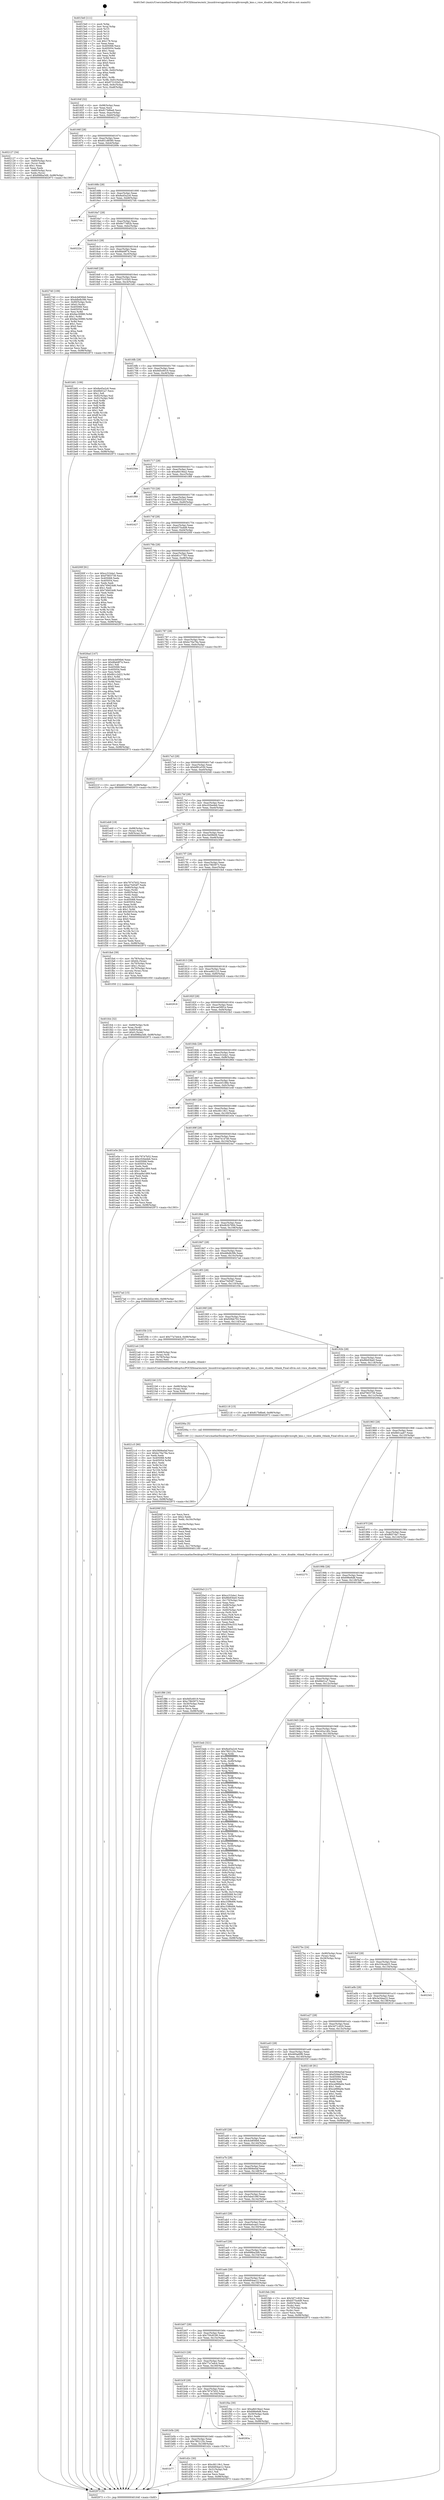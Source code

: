 digraph "0x4015e0" {
  label = "0x4015e0 (/mnt/c/Users/mathe/Desktop/tcc/POCII/binaries/extr_linuxdriversgpudrmvmwgfxvmwgfx_kms.c_vmw_disable_vblank_Final-ollvm.out::main(0))"
  labelloc = "t"
  node[shape=record]

  Entry [label="",width=0.3,height=0.3,shape=circle,fillcolor=black,style=filled]
  "0x40164f" [label="{
     0x40164f [32]\l
     | [instrs]\l
     &nbsp;&nbsp;0x40164f \<+6\>: mov -0x98(%rbp),%eax\l
     &nbsp;&nbsp;0x401655 \<+2\>: mov %eax,%ecx\l
     &nbsp;&nbsp;0x401657 \<+6\>: sub $0x817b8be6,%ecx\l
     &nbsp;&nbsp;0x40165d \<+6\>: mov %eax,-0xac(%rbp)\l
     &nbsp;&nbsp;0x401663 \<+6\>: mov %ecx,-0xb0(%rbp)\l
     &nbsp;&nbsp;0x401669 \<+6\>: je 0000000000402127 \<main+0xb47\>\l
  }"]
  "0x402127" [label="{
     0x402127 [34]\l
     | [instrs]\l
     &nbsp;&nbsp;0x402127 \<+2\>: xor %eax,%eax\l
     &nbsp;&nbsp;0x402129 \<+4\>: mov -0x60(%rbp),%rcx\l
     &nbsp;&nbsp;0x40212d \<+2\>: mov (%rcx),%edx\l
     &nbsp;&nbsp;0x40212f \<+3\>: sub $0x1,%eax\l
     &nbsp;&nbsp;0x402132 \<+2\>: sub %eax,%edx\l
     &nbsp;&nbsp;0x402134 \<+4\>: mov -0x60(%rbp),%rcx\l
     &nbsp;&nbsp;0x402138 \<+2\>: mov %edx,(%rcx)\l
     &nbsp;&nbsp;0x40213a \<+10\>: movl $0x698ba3d9,-0x98(%rbp)\l
     &nbsp;&nbsp;0x402144 \<+5\>: jmp 0000000000402973 \<main+0x1393\>\l
  }"]
  "0x40166f" [label="{
     0x40166f [28]\l
     | [instrs]\l
     &nbsp;&nbsp;0x40166f \<+5\>: jmp 0000000000401674 \<main+0x94\>\l
     &nbsp;&nbsp;0x401674 \<+6\>: mov -0xac(%rbp),%eax\l
     &nbsp;&nbsp;0x40167a \<+5\>: sub $0x851d8580,%eax\l
     &nbsp;&nbsp;0x40167f \<+6\>: mov %eax,-0xb4(%rbp)\l
     &nbsp;&nbsp;0x401685 \<+6\>: je 000000000040269e \<main+0x10be\>\l
  }"]
  Exit [label="",width=0.3,height=0.3,shape=circle,fillcolor=black,style=filled,peripheries=2]
  "0x40269e" [label="{
     0x40269e\l
  }", style=dashed]
  "0x40168b" [label="{
     0x40168b [28]\l
     | [instrs]\l
     &nbsp;&nbsp;0x40168b \<+5\>: jmp 0000000000401690 \<main+0xb0\>\l
     &nbsp;&nbsp;0x401690 \<+6\>: mov -0xac(%rbp),%eax\l
     &nbsp;&nbsp;0x401696 \<+5\>: sub $0x8a45a2c6,%eax\l
     &nbsp;&nbsp;0x40169b \<+6\>: mov %eax,-0xb8(%rbp)\l
     &nbsp;&nbsp;0x4016a1 \<+6\>: je 00000000004027d4 \<main+0x11f4\>\l
  }"]
  "0x4021c5" [label="{
     0x4021c5 [90]\l
     | [instrs]\l
     &nbsp;&nbsp;0x4021c5 \<+5\>: mov $0x5806e0af,%esi\l
     &nbsp;&nbsp;0x4021ca \<+5\>: mov $0xbc76a79a,%ecx\l
     &nbsp;&nbsp;0x4021cf \<+2\>: xor %edx,%edx\l
     &nbsp;&nbsp;0x4021d1 \<+8\>: mov 0x405068,%r8d\l
     &nbsp;&nbsp;0x4021d9 \<+8\>: mov 0x405054,%r9d\l
     &nbsp;&nbsp;0x4021e1 \<+3\>: sub $0x1,%edx\l
     &nbsp;&nbsp;0x4021e4 \<+3\>: mov %r8d,%r10d\l
     &nbsp;&nbsp;0x4021e7 \<+3\>: add %edx,%r10d\l
     &nbsp;&nbsp;0x4021ea \<+4\>: imul %r10d,%r8d\l
     &nbsp;&nbsp;0x4021ee \<+4\>: and $0x1,%r8d\l
     &nbsp;&nbsp;0x4021f2 \<+4\>: cmp $0x0,%r8d\l
     &nbsp;&nbsp;0x4021f6 \<+4\>: sete %r11b\l
     &nbsp;&nbsp;0x4021fa \<+4\>: cmp $0xa,%r9d\l
     &nbsp;&nbsp;0x4021fe \<+3\>: setl %bl\l
     &nbsp;&nbsp;0x402201 \<+3\>: mov %r11b,%r14b\l
     &nbsp;&nbsp;0x402204 \<+3\>: and %bl,%r14b\l
     &nbsp;&nbsp;0x402207 \<+3\>: xor %bl,%r11b\l
     &nbsp;&nbsp;0x40220a \<+3\>: or %r11b,%r14b\l
     &nbsp;&nbsp;0x40220d \<+4\>: test $0x1,%r14b\l
     &nbsp;&nbsp;0x402211 \<+3\>: cmovne %ecx,%esi\l
     &nbsp;&nbsp;0x402214 \<+6\>: mov %esi,-0x98(%rbp)\l
     &nbsp;&nbsp;0x40221a \<+5\>: jmp 0000000000402973 \<main+0x1393\>\l
  }"]
  "0x4027d4" [label="{
     0x4027d4\l
  }", style=dashed]
  "0x4016a7" [label="{
     0x4016a7 [28]\l
     | [instrs]\l
     &nbsp;&nbsp;0x4016a7 \<+5\>: jmp 00000000004016ac \<main+0xcc\>\l
     &nbsp;&nbsp;0x4016ac \<+6\>: mov -0xac(%rbp),%eax\l
     &nbsp;&nbsp;0x4016b2 \<+5\>: sub $0x8e77482b,%eax\l
     &nbsp;&nbsp;0x4016b7 \<+6\>: mov %eax,-0xbc(%rbp)\l
     &nbsp;&nbsp;0x4016bd \<+6\>: je 000000000040222e \<main+0xc4e\>\l
  }"]
  "0x4021b6" [label="{
     0x4021b6 [15]\l
     | [instrs]\l
     &nbsp;&nbsp;0x4021b6 \<+4\>: mov -0x68(%rbp),%rax\l
     &nbsp;&nbsp;0x4021ba \<+3\>: mov (%rax),%rax\l
     &nbsp;&nbsp;0x4021bd \<+3\>: mov %rax,%rdi\l
     &nbsp;&nbsp;0x4021c0 \<+5\>: call 0000000000401030 \<free@plt\>\l
     | [calls]\l
     &nbsp;&nbsp;0x401030 \{1\} (unknown)\l
  }"]
  "0x40222e" [label="{
     0x40222e\l
  }", style=dashed]
  "0x4016c3" [label="{
     0x4016c3 [28]\l
     | [instrs]\l
     &nbsp;&nbsp;0x4016c3 \<+5\>: jmp 00000000004016c8 \<main+0xe8\>\l
     &nbsp;&nbsp;0x4016c8 \<+6\>: mov -0xac(%rbp),%eax\l
     &nbsp;&nbsp;0x4016ce \<+5\>: sub $0x8fab9f74,%eax\l
     &nbsp;&nbsp;0x4016d3 \<+6\>: mov %eax,-0xc0(%rbp)\l
     &nbsp;&nbsp;0x4016d9 \<+6\>: je 0000000000402740 \<main+0x1160\>\l
  }"]
  "0x4020a3" [label="{
     0x4020a3 [117]\l
     | [instrs]\l
     &nbsp;&nbsp;0x4020a3 \<+5\>: mov $0xcc31b4a1,%ecx\l
     &nbsp;&nbsp;0x4020a8 \<+5\>: mov $0xf6b93be0,%edx\l
     &nbsp;&nbsp;0x4020ad \<+6\>: mov -0x170(%rbp),%esi\l
     &nbsp;&nbsp;0x4020b3 \<+3\>: imul %eax,%esi\l
     &nbsp;&nbsp;0x4020b6 \<+4\>: mov -0x68(%rbp),%r8\l
     &nbsp;&nbsp;0x4020ba \<+3\>: mov (%r8),%r8\l
     &nbsp;&nbsp;0x4020bd \<+4\>: mov -0x60(%rbp),%r9\l
     &nbsp;&nbsp;0x4020c1 \<+3\>: movslq (%r9),%r9\l
     &nbsp;&nbsp;0x4020c4 \<+4\>: mov %esi,(%r8,%r9,4)\l
     &nbsp;&nbsp;0x4020c8 \<+7\>: mov 0x405068,%eax\l
     &nbsp;&nbsp;0x4020cf \<+7\>: mov 0x405054,%esi\l
     &nbsp;&nbsp;0x4020d6 \<+2\>: mov %eax,%edi\l
     &nbsp;&nbsp;0x4020d8 \<+6\>: add $0xd504c533,%edi\l
     &nbsp;&nbsp;0x4020de \<+3\>: sub $0x1,%edi\l
     &nbsp;&nbsp;0x4020e1 \<+6\>: sub $0xd504c533,%edi\l
     &nbsp;&nbsp;0x4020e7 \<+3\>: imul %edi,%eax\l
     &nbsp;&nbsp;0x4020ea \<+3\>: and $0x1,%eax\l
     &nbsp;&nbsp;0x4020ed \<+3\>: cmp $0x0,%eax\l
     &nbsp;&nbsp;0x4020f0 \<+4\>: sete %r10b\l
     &nbsp;&nbsp;0x4020f4 \<+3\>: cmp $0xa,%esi\l
     &nbsp;&nbsp;0x4020f7 \<+4\>: setl %r11b\l
     &nbsp;&nbsp;0x4020fb \<+3\>: mov %r10b,%bl\l
     &nbsp;&nbsp;0x4020fe \<+3\>: and %r11b,%bl\l
     &nbsp;&nbsp;0x402101 \<+3\>: xor %r11b,%r10b\l
     &nbsp;&nbsp;0x402104 \<+3\>: or %r10b,%bl\l
     &nbsp;&nbsp;0x402107 \<+3\>: test $0x1,%bl\l
     &nbsp;&nbsp;0x40210a \<+3\>: cmovne %edx,%ecx\l
     &nbsp;&nbsp;0x40210d \<+6\>: mov %ecx,-0x98(%rbp)\l
     &nbsp;&nbsp;0x402113 \<+5\>: jmp 0000000000402973 \<main+0x1393\>\l
  }"]
  "0x402740" [label="{
     0x402740 [109]\l
     | [instrs]\l
     &nbsp;&nbsp;0x402740 \<+5\>: mov $0x4cb856b6,%eax\l
     &nbsp;&nbsp;0x402745 \<+5\>: mov $0xddbdb39b,%ecx\l
     &nbsp;&nbsp;0x40274a \<+7\>: mov -0x90(%rbp),%rdx\l
     &nbsp;&nbsp;0x402751 \<+6\>: movl $0x0,(%rdx)\l
     &nbsp;&nbsp;0x402757 \<+7\>: mov 0x405068,%esi\l
     &nbsp;&nbsp;0x40275e \<+7\>: mov 0x405054,%edi\l
     &nbsp;&nbsp;0x402765 \<+3\>: mov %esi,%r8d\l
     &nbsp;&nbsp;0x402768 \<+7\>: sub $0x9ac30980,%r8d\l
     &nbsp;&nbsp;0x40276f \<+4\>: sub $0x1,%r8d\l
     &nbsp;&nbsp;0x402773 \<+7\>: add $0x9ac30980,%r8d\l
     &nbsp;&nbsp;0x40277a \<+4\>: imul %r8d,%esi\l
     &nbsp;&nbsp;0x40277e \<+3\>: and $0x1,%esi\l
     &nbsp;&nbsp;0x402781 \<+3\>: cmp $0x0,%esi\l
     &nbsp;&nbsp;0x402784 \<+4\>: sete %r9b\l
     &nbsp;&nbsp;0x402788 \<+3\>: cmp $0xa,%edi\l
     &nbsp;&nbsp;0x40278b \<+4\>: setl %r10b\l
     &nbsp;&nbsp;0x40278f \<+3\>: mov %r9b,%r11b\l
     &nbsp;&nbsp;0x402792 \<+3\>: and %r10b,%r11b\l
     &nbsp;&nbsp;0x402795 \<+3\>: xor %r10b,%r9b\l
     &nbsp;&nbsp;0x402798 \<+3\>: or %r9b,%r11b\l
     &nbsp;&nbsp;0x40279b \<+4\>: test $0x1,%r11b\l
     &nbsp;&nbsp;0x40279f \<+3\>: cmovne %ecx,%eax\l
     &nbsp;&nbsp;0x4027a2 \<+6\>: mov %eax,-0x98(%rbp)\l
     &nbsp;&nbsp;0x4027a8 \<+5\>: jmp 0000000000402973 \<main+0x1393\>\l
  }"]
  "0x4016df" [label="{
     0x4016df [28]\l
     | [instrs]\l
     &nbsp;&nbsp;0x4016df \<+5\>: jmp 00000000004016e4 \<main+0x104\>\l
     &nbsp;&nbsp;0x4016e4 \<+6\>: mov -0xac(%rbp),%eax\l
     &nbsp;&nbsp;0x4016ea \<+5\>: sub $0x973102b5,%eax\l
     &nbsp;&nbsp;0x4016ef \<+6\>: mov %eax,-0xc4(%rbp)\l
     &nbsp;&nbsp;0x4016f5 \<+6\>: je 0000000000401b81 \<main+0x5a1\>\l
  }"]
  "0x40206f" [label="{
     0x40206f [52]\l
     | [instrs]\l
     &nbsp;&nbsp;0x40206f \<+2\>: xor %ecx,%ecx\l
     &nbsp;&nbsp;0x402071 \<+5\>: mov $0x2,%edx\l
     &nbsp;&nbsp;0x402076 \<+6\>: mov %edx,-0x16c(%rbp)\l
     &nbsp;&nbsp;0x40207c \<+1\>: cltd\l
     &nbsp;&nbsp;0x40207d \<+6\>: mov -0x16c(%rbp),%esi\l
     &nbsp;&nbsp;0x402083 \<+2\>: idiv %esi\l
     &nbsp;&nbsp;0x402085 \<+6\>: imul $0xfffffffe,%edx,%edx\l
     &nbsp;&nbsp;0x40208b \<+2\>: mov %ecx,%edi\l
     &nbsp;&nbsp;0x40208d \<+2\>: sub %edx,%edi\l
     &nbsp;&nbsp;0x40208f \<+2\>: mov %ecx,%edx\l
     &nbsp;&nbsp;0x402091 \<+3\>: sub $0x1,%edx\l
     &nbsp;&nbsp;0x402094 \<+2\>: add %edx,%edi\l
     &nbsp;&nbsp;0x402096 \<+2\>: sub %edi,%ecx\l
     &nbsp;&nbsp;0x402098 \<+6\>: mov %ecx,-0x170(%rbp)\l
     &nbsp;&nbsp;0x40209e \<+5\>: call 0000000000401160 \<next_i\>\l
     | [calls]\l
     &nbsp;&nbsp;0x401160 \{1\} (/mnt/c/Users/mathe/Desktop/tcc/POCII/binaries/extr_linuxdriversgpudrmvmwgfxvmwgfx_kms.c_vmw_disable_vblank_Final-ollvm.out::next_i)\l
  }"]
  "0x401b81" [label="{
     0x401b81 [106]\l
     | [instrs]\l
     &nbsp;&nbsp;0x401b81 \<+5\>: mov $0x8a45a2c6,%eax\l
     &nbsp;&nbsp;0x401b86 \<+5\>: mov $0x6fe01a7,%ecx\l
     &nbsp;&nbsp;0x401b8b \<+2\>: mov $0x1,%dl\l
     &nbsp;&nbsp;0x401b8d \<+7\>: mov -0x92(%rbp),%sil\l
     &nbsp;&nbsp;0x401b94 \<+7\>: mov -0x91(%rbp),%dil\l
     &nbsp;&nbsp;0x401b9b \<+3\>: mov %sil,%r8b\l
     &nbsp;&nbsp;0x401b9e \<+4\>: xor $0xff,%r8b\l
     &nbsp;&nbsp;0x401ba2 \<+3\>: mov %dil,%r9b\l
     &nbsp;&nbsp;0x401ba5 \<+4\>: xor $0xff,%r9b\l
     &nbsp;&nbsp;0x401ba9 \<+3\>: xor $0x1,%dl\l
     &nbsp;&nbsp;0x401bac \<+3\>: mov %r8b,%r10b\l
     &nbsp;&nbsp;0x401baf \<+4\>: and $0xff,%r10b\l
     &nbsp;&nbsp;0x401bb3 \<+3\>: and %dl,%sil\l
     &nbsp;&nbsp;0x401bb6 \<+3\>: mov %r9b,%r11b\l
     &nbsp;&nbsp;0x401bb9 \<+4\>: and $0xff,%r11b\l
     &nbsp;&nbsp;0x401bbd \<+3\>: and %dl,%dil\l
     &nbsp;&nbsp;0x401bc0 \<+3\>: or %sil,%r10b\l
     &nbsp;&nbsp;0x401bc3 \<+3\>: or %dil,%r11b\l
     &nbsp;&nbsp;0x401bc6 \<+3\>: xor %r11b,%r10b\l
     &nbsp;&nbsp;0x401bc9 \<+3\>: or %r9b,%r8b\l
     &nbsp;&nbsp;0x401bcc \<+4\>: xor $0xff,%r8b\l
     &nbsp;&nbsp;0x401bd0 \<+3\>: or $0x1,%dl\l
     &nbsp;&nbsp;0x401bd3 \<+3\>: and %dl,%r8b\l
     &nbsp;&nbsp;0x401bd6 \<+3\>: or %r8b,%r10b\l
     &nbsp;&nbsp;0x401bd9 \<+4\>: test $0x1,%r10b\l
     &nbsp;&nbsp;0x401bdd \<+3\>: cmovne %ecx,%eax\l
     &nbsp;&nbsp;0x401be0 \<+6\>: mov %eax,-0x98(%rbp)\l
     &nbsp;&nbsp;0x401be6 \<+5\>: jmp 0000000000402973 \<main+0x1393\>\l
  }"]
  "0x4016fb" [label="{
     0x4016fb [28]\l
     | [instrs]\l
     &nbsp;&nbsp;0x4016fb \<+5\>: jmp 0000000000401700 \<main+0x120\>\l
     &nbsp;&nbsp;0x401700 \<+6\>: mov -0xac(%rbp),%eax\l
     &nbsp;&nbsp;0x401706 \<+5\>: sub $0x9d5c6019,%eax\l
     &nbsp;&nbsp;0x40170b \<+6\>: mov %eax,-0xc8(%rbp)\l
     &nbsp;&nbsp;0x401711 \<+6\>: je 000000000040256e \<main+0xf8e\>\l
  }"]
  "0x402973" [label="{
     0x402973 [5]\l
     | [instrs]\l
     &nbsp;&nbsp;0x402973 \<+5\>: jmp 000000000040164f \<main+0x6f\>\l
  }"]
  "0x4015e0" [label="{
     0x4015e0 [111]\l
     | [instrs]\l
     &nbsp;&nbsp;0x4015e0 \<+1\>: push %rbp\l
     &nbsp;&nbsp;0x4015e1 \<+3\>: mov %rsp,%rbp\l
     &nbsp;&nbsp;0x4015e4 \<+2\>: push %r15\l
     &nbsp;&nbsp;0x4015e6 \<+2\>: push %r14\l
     &nbsp;&nbsp;0x4015e8 \<+2\>: push %r13\l
     &nbsp;&nbsp;0x4015ea \<+2\>: push %r12\l
     &nbsp;&nbsp;0x4015ec \<+1\>: push %rbx\l
     &nbsp;&nbsp;0x4015ed \<+7\>: sub $0x178,%rsp\l
     &nbsp;&nbsp;0x4015f4 \<+2\>: xor %eax,%eax\l
     &nbsp;&nbsp;0x4015f6 \<+7\>: mov 0x405068,%ecx\l
     &nbsp;&nbsp;0x4015fd \<+7\>: mov 0x405054,%edx\l
     &nbsp;&nbsp;0x401604 \<+3\>: sub $0x1,%eax\l
     &nbsp;&nbsp;0x401607 \<+3\>: mov %ecx,%r8d\l
     &nbsp;&nbsp;0x40160a \<+3\>: add %eax,%r8d\l
     &nbsp;&nbsp;0x40160d \<+4\>: imul %r8d,%ecx\l
     &nbsp;&nbsp;0x401611 \<+3\>: and $0x1,%ecx\l
     &nbsp;&nbsp;0x401614 \<+3\>: cmp $0x0,%ecx\l
     &nbsp;&nbsp;0x401617 \<+4\>: sete %r9b\l
     &nbsp;&nbsp;0x40161b \<+4\>: and $0x1,%r9b\l
     &nbsp;&nbsp;0x40161f \<+7\>: mov %r9b,-0x92(%rbp)\l
     &nbsp;&nbsp;0x401626 \<+3\>: cmp $0xa,%edx\l
     &nbsp;&nbsp;0x401629 \<+4\>: setl %r9b\l
     &nbsp;&nbsp;0x40162d \<+4\>: and $0x1,%r9b\l
     &nbsp;&nbsp;0x401631 \<+7\>: mov %r9b,-0x91(%rbp)\l
     &nbsp;&nbsp;0x401638 \<+10\>: movl $0x973102b5,-0x98(%rbp)\l
     &nbsp;&nbsp;0x401642 \<+6\>: mov %edi,-0x9c(%rbp)\l
     &nbsp;&nbsp;0x401648 \<+7\>: mov %rsi,-0xa8(%rbp)\l
  }"]
  "0x401fcb" [label="{
     0x401fcb [32]\l
     | [instrs]\l
     &nbsp;&nbsp;0x401fcb \<+4\>: mov -0x68(%rbp),%rdi\l
     &nbsp;&nbsp;0x401fcf \<+3\>: mov %rax,(%rdi)\l
     &nbsp;&nbsp;0x401fd2 \<+4\>: mov -0x60(%rbp),%rax\l
     &nbsp;&nbsp;0x401fd6 \<+6\>: movl $0x0,(%rax)\l
     &nbsp;&nbsp;0x401fdc \<+10\>: movl $0x698ba3d9,-0x98(%rbp)\l
     &nbsp;&nbsp;0x401fe6 \<+5\>: jmp 0000000000402973 \<main+0x1393\>\l
  }"]
  "0x40256e" [label="{
     0x40256e\l
  }", style=dashed]
  "0x401717" [label="{
     0x401717 [28]\l
     | [instrs]\l
     &nbsp;&nbsp;0x401717 \<+5\>: jmp 000000000040171c \<main+0x13c\>\l
     &nbsp;&nbsp;0x40171c \<+6\>: mov -0xac(%rbp),%eax\l
     &nbsp;&nbsp;0x401722 \<+5\>: sub $0xa8d19ea2,%eax\l
     &nbsp;&nbsp;0x401727 \<+6\>: mov %eax,-0xcc(%rbp)\l
     &nbsp;&nbsp;0x40172d \<+6\>: je 0000000000401f68 \<main+0x988\>\l
  }"]
  "0x401ecc" [label="{
     0x401ecc [111]\l
     | [instrs]\l
     &nbsp;&nbsp;0x401ecc \<+5\>: mov $0x79747b52,%ecx\l
     &nbsp;&nbsp;0x401ed1 \<+5\>: mov $0xe75d54f7,%edx\l
     &nbsp;&nbsp;0x401ed6 \<+4\>: mov -0x80(%rbp),%rdi\l
     &nbsp;&nbsp;0x401eda \<+2\>: mov %eax,(%rdi)\l
     &nbsp;&nbsp;0x401edc \<+4\>: mov -0x80(%rbp),%rdi\l
     &nbsp;&nbsp;0x401ee0 \<+2\>: mov (%rdi),%eax\l
     &nbsp;&nbsp;0x401ee2 \<+3\>: mov %eax,-0x30(%rbp)\l
     &nbsp;&nbsp;0x401ee5 \<+7\>: mov 0x405068,%eax\l
     &nbsp;&nbsp;0x401eec \<+7\>: mov 0x405054,%esi\l
     &nbsp;&nbsp;0x401ef3 \<+3\>: mov %eax,%r8d\l
     &nbsp;&nbsp;0x401ef6 \<+7\>: sub $0x3df161fa,%r8d\l
     &nbsp;&nbsp;0x401efd \<+4\>: sub $0x1,%r8d\l
     &nbsp;&nbsp;0x401f01 \<+7\>: add $0x3df161fa,%r8d\l
     &nbsp;&nbsp;0x401f08 \<+4\>: imul %r8d,%eax\l
     &nbsp;&nbsp;0x401f0c \<+3\>: and $0x1,%eax\l
     &nbsp;&nbsp;0x401f0f \<+3\>: cmp $0x0,%eax\l
     &nbsp;&nbsp;0x401f12 \<+4\>: sete %r9b\l
     &nbsp;&nbsp;0x401f16 \<+3\>: cmp $0xa,%esi\l
     &nbsp;&nbsp;0x401f19 \<+4\>: setl %r10b\l
     &nbsp;&nbsp;0x401f1d \<+3\>: mov %r9b,%r11b\l
     &nbsp;&nbsp;0x401f20 \<+3\>: and %r10b,%r11b\l
     &nbsp;&nbsp;0x401f23 \<+3\>: xor %r10b,%r9b\l
     &nbsp;&nbsp;0x401f26 \<+3\>: or %r9b,%r11b\l
     &nbsp;&nbsp;0x401f29 \<+4\>: test $0x1,%r11b\l
     &nbsp;&nbsp;0x401f2d \<+3\>: cmovne %edx,%ecx\l
     &nbsp;&nbsp;0x401f30 \<+6\>: mov %ecx,-0x98(%rbp)\l
     &nbsp;&nbsp;0x401f36 \<+5\>: jmp 0000000000402973 \<main+0x1393\>\l
  }"]
  "0x401f68" [label="{
     0x401f68\l
  }", style=dashed]
  "0x401733" [label="{
     0x401733 [28]\l
     | [instrs]\l
     &nbsp;&nbsp;0x401733 \<+5\>: jmp 0000000000401738 \<main+0x158\>\l
     &nbsp;&nbsp;0x401738 \<+6\>: mov -0xac(%rbp),%eax\l
     &nbsp;&nbsp;0x40173e \<+5\>: sub $0xb4f332e5,%eax\l
     &nbsp;&nbsp;0x401743 \<+6\>: mov %eax,-0xd0(%rbp)\l
     &nbsp;&nbsp;0x401749 \<+6\>: je 0000000000402427 \<main+0xe47\>\l
  }"]
  "0x401b77" [label="{
     0x401b77\l
  }", style=dashed]
  "0x402427" [label="{
     0x402427\l
  }", style=dashed]
  "0x40174f" [label="{
     0x40174f [28]\l
     | [instrs]\l
     &nbsp;&nbsp;0x40174f \<+5\>: jmp 0000000000401754 \<main+0x174\>\l
     &nbsp;&nbsp;0x401754 \<+6\>: mov -0xac(%rbp),%eax\l
     &nbsp;&nbsp;0x40175a \<+5\>: sub $0xb575a4d9,%eax\l
     &nbsp;&nbsp;0x40175f \<+6\>: mov %eax,-0xd4(%rbp)\l
     &nbsp;&nbsp;0x401765 \<+6\>: je 000000000040200f \<main+0xa2f\>\l
  }"]
  "0x401d2c" [label="{
     0x401d2c [30]\l
     | [instrs]\l
     &nbsp;&nbsp;0x401d2c \<+5\>: mov $0xcfd118c1,%eax\l
     &nbsp;&nbsp;0x401d31 \<+5\>: mov $0x6d04ae12,%ecx\l
     &nbsp;&nbsp;0x401d36 \<+3\>: mov -0x31(%rbp),%dl\l
     &nbsp;&nbsp;0x401d39 \<+3\>: test $0x1,%dl\l
     &nbsp;&nbsp;0x401d3c \<+3\>: cmovne %ecx,%eax\l
     &nbsp;&nbsp;0x401d3f \<+6\>: mov %eax,-0x98(%rbp)\l
     &nbsp;&nbsp;0x401d45 \<+5\>: jmp 0000000000402973 \<main+0x1393\>\l
  }"]
  "0x40200f" [label="{
     0x40200f [91]\l
     | [instrs]\l
     &nbsp;&nbsp;0x40200f \<+5\>: mov $0xcc31b4a1,%eax\l
     &nbsp;&nbsp;0x402014 \<+5\>: mov $0xf7803739,%ecx\l
     &nbsp;&nbsp;0x402019 \<+7\>: mov 0x405068,%edx\l
     &nbsp;&nbsp;0x402020 \<+7\>: mov 0x405054,%esi\l
     &nbsp;&nbsp;0x402027 \<+2\>: mov %edx,%edi\l
     &nbsp;&nbsp;0x402029 \<+6\>: add $0x749d24d6,%edi\l
     &nbsp;&nbsp;0x40202f \<+3\>: sub $0x1,%edi\l
     &nbsp;&nbsp;0x402032 \<+6\>: sub $0x749d24d6,%edi\l
     &nbsp;&nbsp;0x402038 \<+3\>: imul %edi,%edx\l
     &nbsp;&nbsp;0x40203b \<+3\>: and $0x1,%edx\l
     &nbsp;&nbsp;0x40203e \<+3\>: cmp $0x0,%edx\l
     &nbsp;&nbsp;0x402041 \<+4\>: sete %r8b\l
     &nbsp;&nbsp;0x402045 \<+3\>: cmp $0xa,%esi\l
     &nbsp;&nbsp;0x402048 \<+4\>: setl %r9b\l
     &nbsp;&nbsp;0x40204c \<+3\>: mov %r8b,%r10b\l
     &nbsp;&nbsp;0x40204f \<+3\>: and %r9b,%r10b\l
     &nbsp;&nbsp;0x402052 \<+3\>: xor %r9b,%r8b\l
     &nbsp;&nbsp;0x402055 \<+3\>: or %r8b,%r10b\l
     &nbsp;&nbsp;0x402058 \<+4\>: test $0x1,%r10b\l
     &nbsp;&nbsp;0x40205c \<+3\>: cmovne %ecx,%eax\l
     &nbsp;&nbsp;0x40205f \<+6\>: mov %eax,-0x98(%rbp)\l
     &nbsp;&nbsp;0x402065 \<+5\>: jmp 0000000000402973 \<main+0x1393\>\l
  }"]
  "0x40176b" [label="{
     0x40176b [28]\l
     | [instrs]\l
     &nbsp;&nbsp;0x40176b \<+5\>: jmp 0000000000401770 \<main+0x190\>\l
     &nbsp;&nbsp;0x401770 \<+6\>: mov -0xac(%rbp),%eax\l
     &nbsp;&nbsp;0x401776 \<+5\>: sub $0xb81c7785,%eax\l
     &nbsp;&nbsp;0x40177b \<+6\>: mov %eax,-0xd8(%rbp)\l
     &nbsp;&nbsp;0x401781 \<+6\>: je 00000000004026ad \<main+0x10cd\>\l
  }"]
  "0x401b5b" [label="{
     0x401b5b [28]\l
     | [instrs]\l
     &nbsp;&nbsp;0x401b5b \<+5\>: jmp 0000000000401b60 \<main+0x580\>\l
     &nbsp;&nbsp;0x401b60 \<+6\>: mov -0xac(%rbp),%eax\l
     &nbsp;&nbsp;0x401b66 \<+5\>: sub $0x7f62125c,%eax\l
     &nbsp;&nbsp;0x401b6b \<+6\>: mov %eax,-0x168(%rbp)\l
     &nbsp;&nbsp;0x401b71 \<+6\>: je 0000000000401d2c \<main+0x74c\>\l
  }"]
  "0x4026ad" [label="{
     0x4026ad [147]\l
     | [instrs]\l
     &nbsp;&nbsp;0x4026ad \<+5\>: mov $0x4cb856b6,%eax\l
     &nbsp;&nbsp;0x4026b2 \<+5\>: mov $0x8fab9f74,%ecx\l
     &nbsp;&nbsp;0x4026b7 \<+2\>: mov $0x1,%dl\l
     &nbsp;&nbsp;0x4026b9 \<+7\>: mov 0x405068,%esi\l
     &nbsp;&nbsp;0x4026c0 \<+7\>: mov 0x405054,%edi\l
     &nbsp;&nbsp;0x4026c7 \<+3\>: mov %esi,%r8d\l
     &nbsp;&nbsp;0x4026ca \<+7\>: sub $0x8b1c2d22,%r8d\l
     &nbsp;&nbsp;0x4026d1 \<+4\>: sub $0x1,%r8d\l
     &nbsp;&nbsp;0x4026d5 \<+7\>: add $0x8b1c2d22,%r8d\l
     &nbsp;&nbsp;0x4026dc \<+4\>: imul %r8d,%esi\l
     &nbsp;&nbsp;0x4026e0 \<+3\>: and $0x1,%esi\l
     &nbsp;&nbsp;0x4026e3 \<+3\>: cmp $0x0,%esi\l
     &nbsp;&nbsp;0x4026e6 \<+4\>: sete %r9b\l
     &nbsp;&nbsp;0x4026ea \<+3\>: cmp $0xa,%edi\l
     &nbsp;&nbsp;0x4026ed \<+4\>: setl %r10b\l
     &nbsp;&nbsp;0x4026f1 \<+3\>: mov %r9b,%r11b\l
     &nbsp;&nbsp;0x4026f4 \<+4\>: xor $0xff,%r11b\l
     &nbsp;&nbsp;0x4026f8 \<+3\>: mov %r10b,%bl\l
     &nbsp;&nbsp;0x4026fb \<+3\>: xor $0xff,%bl\l
     &nbsp;&nbsp;0x4026fe \<+3\>: xor $0x0,%dl\l
     &nbsp;&nbsp;0x402701 \<+3\>: mov %r11b,%r14b\l
     &nbsp;&nbsp;0x402704 \<+4\>: and $0x0,%r14b\l
     &nbsp;&nbsp;0x402708 \<+3\>: and %dl,%r9b\l
     &nbsp;&nbsp;0x40270b \<+3\>: mov %bl,%r15b\l
     &nbsp;&nbsp;0x40270e \<+4\>: and $0x0,%r15b\l
     &nbsp;&nbsp;0x402712 \<+3\>: and %dl,%r10b\l
     &nbsp;&nbsp;0x402715 \<+3\>: or %r9b,%r14b\l
     &nbsp;&nbsp;0x402718 \<+3\>: or %r10b,%r15b\l
     &nbsp;&nbsp;0x40271b \<+3\>: xor %r15b,%r14b\l
     &nbsp;&nbsp;0x40271e \<+3\>: or %bl,%r11b\l
     &nbsp;&nbsp;0x402721 \<+4\>: xor $0xff,%r11b\l
     &nbsp;&nbsp;0x402725 \<+3\>: or $0x0,%dl\l
     &nbsp;&nbsp;0x402728 \<+3\>: and %dl,%r11b\l
     &nbsp;&nbsp;0x40272b \<+3\>: or %r11b,%r14b\l
     &nbsp;&nbsp;0x40272e \<+4\>: test $0x1,%r14b\l
     &nbsp;&nbsp;0x402732 \<+3\>: cmovne %ecx,%eax\l
     &nbsp;&nbsp;0x402735 \<+6\>: mov %eax,-0x98(%rbp)\l
     &nbsp;&nbsp;0x40273b \<+5\>: jmp 0000000000402973 \<main+0x1393\>\l
  }"]
  "0x401787" [label="{
     0x401787 [28]\l
     | [instrs]\l
     &nbsp;&nbsp;0x401787 \<+5\>: jmp 000000000040178c \<main+0x1ac\>\l
     &nbsp;&nbsp;0x40178c \<+6\>: mov -0xac(%rbp),%eax\l
     &nbsp;&nbsp;0x401792 \<+5\>: sub $0xbc76a79a,%eax\l
     &nbsp;&nbsp;0x401797 \<+6\>: mov %eax,-0xdc(%rbp)\l
     &nbsp;&nbsp;0x40179d \<+6\>: je 000000000040221f \<main+0xc3f\>\l
  }"]
  "0x40283a" [label="{
     0x40283a\l
  }", style=dashed]
  "0x40221f" [label="{
     0x40221f [15]\l
     | [instrs]\l
     &nbsp;&nbsp;0x40221f \<+10\>: movl $0xb81c7785,-0x98(%rbp)\l
     &nbsp;&nbsp;0x402229 \<+5\>: jmp 0000000000402973 \<main+0x1393\>\l
  }"]
  "0x4017a3" [label="{
     0x4017a3 [28]\l
     | [instrs]\l
     &nbsp;&nbsp;0x4017a3 \<+5\>: jmp 00000000004017a8 \<main+0x1c8\>\l
     &nbsp;&nbsp;0x4017a8 \<+6\>: mov -0xac(%rbp),%eax\l
     &nbsp;&nbsp;0x4017ae \<+5\>: sub $0xbf91e530,%eax\l
     &nbsp;&nbsp;0x4017b3 \<+6\>: mov %eax,-0xe0(%rbp)\l
     &nbsp;&nbsp;0x4017b9 \<+6\>: je 0000000000402948 \<main+0x1368\>\l
  }"]
  "0x401b3f" [label="{
     0x401b3f [28]\l
     | [instrs]\l
     &nbsp;&nbsp;0x401b3f \<+5\>: jmp 0000000000401b44 \<main+0x564\>\l
     &nbsp;&nbsp;0x401b44 \<+6\>: mov -0xac(%rbp),%eax\l
     &nbsp;&nbsp;0x401b4a \<+5\>: sub $0x79747b52,%eax\l
     &nbsp;&nbsp;0x401b4f \<+6\>: mov %eax,-0x164(%rbp)\l
     &nbsp;&nbsp;0x401b55 \<+6\>: je 000000000040283a \<main+0x125a\>\l
  }"]
  "0x402948" [label="{
     0x402948\l
  }", style=dashed]
  "0x4017bf" [label="{
     0x4017bf [28]\l
     | [instrs]\l
     &nbsp;&nbsp;0x4017bf \<+5\>: jmp 00000000004017c4 \<main+0x1e4\>\l
     &nbsp;&nbsp;0x4017c4 \<+6\>: mov -0xac(%rbp),%eax\l
     &nbsp;&nbsp;0x4017ca \<+5\>: sub $0xc02bedeb,%eax\l
     &nbsp;&nbsp;0x4017cf \<+6\>: mov %eax,-0xe4(%rbp)\l
     &nbsp;&nbsp;0x4017d5 \<+6\>: je 0000000000401eb9 \<main+0x8d9\>\l
  }"]
  "0x401f4a" [label="{
     0x401f4a [30]\l
     | [instrs]\l
     &nbsp;&nbsp;0x401f4a \<+5\>: mov $0xa8d19ea2,%eax\l
     &nbsp;&nbsp;0x401f4f \<+5\>: mov $0x696e6d8,%ecx\l
     &nbsp;&nbsp;0x401f54 \<+3\>: mov -0x30(%rbp),%edx\l
     &nbsp;&nbsp;0x401f57 \<+3\>: cmp $0x1,%edx\l
     &nbsp;&nbsp;0x401f5a \<+3\>: cmovl %ecx,%eax\l
     &nbsp;&nbsp;0x401f5d \<+6\>: mov %eax,-0x98(%rbp)\l
     &nbsp;&nbsp;0x401f63 \<+5\>: jmp 0000000000402973 \<main+0x1393\>\l
  }"]
  "0x401eb9" [label="{
     0x401eb9 [19]\l
     | [instrs]\l
     &nbsp;&nbsp;0x401eb9 \<+7\>: mov -0x88(%rbp),%rax\l
     &nbsp;&nbsp;0x401ec0 \<+3\>: mov (%rax),%rax\l
     &nbsp;&nbsp;0x401ec3 \<+4\>: mov 0x8(%rax),%rdi\l
     &nbsp;&nbsp;0x401ec7 \<+5\>: call 0000000000401060 \<atoi@plt\>\l
     | [calls]\l
     &nbsp;&nbsp;0x401060 \{1\} (unknown)\l
  }"]
  "0x4017db" [label="{
     0x4017db [28]\l
     | [instrs]\l
     &nbsp;&nbsp;0x4017db \<+5\>: jmp 00000000004017e0 \<main+0x200\>\l
     &nbsp;&nbsp;0x4017e0 \<+6\>: mov -0xac(%rbp),%eax\l
     &nbsp;&nbsp;0x4017e6 \<+5\>: sub $0xc5e09b06,%eax\l
     &nbsp;&nbsp;0x4017eb \<+6\>: mov %eax,-0xe8(%rbp)\l
     &nbsp;&nbsp;0x4017f1 \<+6\>: je 0000000000402308 \<main+0xd28\>\l
  }"]
  "0x401b23" [label="{
     0x401b23 [28]\l
     | [instrs]\l
     &nbsp;&nbsp;0x401b23 \<+5\>: jmp 0000000000401b28 \<main+0x548\>\l
     &nbsp;&nbsp;0x401b28 \<+6\>: mov -0xac(%rbp),%eax\l
     &nbsp;&nbsp;0x401b2e \<+5\>: sub $0x77a7edc4,%eax\l
     &nbsp;&nbsp;0x401b33 \<+6\>: mov %eax,-0x160(%rbp)\l
     &nbsp;&nbsp;0x401b39 \<+6\>: je 0000000000401f4a \<main+0x96a\>\l
  }"]
  "0x402308" [label="{
     0x402308\l
  }", style=dashed]
  "0x4017f7" [label="{
     0x4017f7 [28]\l
     | [instrs]\l
     &nbsp;&nbsp;0x4017f7 \<+5\>: jmp 00000000004017fc \<main+0x21c\>\l
     &nbsp;&nbsp;0x4017fc \<+6\>: mov -0xac(%rbp),%eax\l
     &nbsp;&nbsp;0x401802 \<+5\>: sub $0xc78b5973,%eax\l
     &nbsp;&nbsp;0x401807 \<+6\>: mov %eax,-0xec(%rbp)\l
     &nbsp;&nbsp;0x40180d \<+6\>: je 0000000000401fa4 \<main+0x9c4\>\l
  }"]
  "0x402451" [label="{
     0x402451\l
  }", style=dashed]
  "0x401fa4" [label="{
     0x401fa4 [39]\l
     | [instrs]\l
     &nbsp;&nbsp;0x401fa4 \<+4\>: mov -0x78(%rbp),%rax\l
     &nbsp;&nbsp;0x401fa8 \<+6\>: movl $0x64,(%rax)\l
     &nbsp;&nbsp;0x401fae \<+4\>: mov -0x70(%rbp),%rax\l
     &nbsp;&nbsp;0x401fb2 \<+6\>: movl $0x1,(%rax)\l
     &nbsp;&nbsp;0x401fb8 \<+4\>: mov -0x70(%rbp),%rax\l
     &nbsp;&nbsp;0x401fbc \<+3\>: movslq (%rax),%rax\l
     &nbsp;&nbsp;0x401fbf \<+4\>: shl $0x2,%rax\l
     &nbsp;&nbsp;0x401fc3 \<+3\>: mov %rax,%rdi\l
     &nbsp;&nbsp;0x401fc6 \<+5\>: call 0000000000401050 \<malloc@plt\>\l
     | [calls]\l
     &nbsp;&nbsp;0x401050 \{1\} (unknown)\l
  }"]
  "0x401813" [label="{
     0x401813 [28]\l
     | [instrs]\l
     &nbsp;&nbsp;0x401813 \<+5\>: jmp 0000000000401818 \<main+0x238\>\l
     &nbsp;&nbsp;0x401818 \<+6\>: mov -0xac(%rbp),%eax\l
     &nbsp;&nbsp;0x40181e \<+5\>: sub $0xca462123,%eax\l
     &nbsp;&nbsp;0x401823 \<+6\>: mov %eax,-0xf0(%rbp)\l
     &nbsp;&nbsp;0x401829 \<+6\>: je 0000000000402918 \<main+0x1338\>\l
  }"]
  "0x401b07" [label="{
     0x401b07 [28]\l
     | [instrs]\l
     &nbsp;&nbsp;0x401b07 \<+5\>: jmp 0000000000401b0c \<main+0x52c\>\l
     &nbsp;&nbsp;0x401b0c \<+6\>: mov -0xac(%rbp),%eax\l
     &nbsp;&nbsp;0x401b12 \<+5\>: sub $0x750c8180,%eax\l
     &nbsp;&nbsp;0x401b17 \<+6\>: mov %eax,-0x15c(%rbp)\l
     &nbsp;&nbsp;0x401b1d \<+6\>: je 0000000000402451 \<main+0xe71\>\l
  }"]
  "0x402918" [label="{
     0x402918\l
  }", style=dashed]
  "0x40182f" [label="{
     0x40182f [28]\l
     | [instrs]\l
     &nbsp;&nbsp;0x40182f \<+5\>: jmp 0000000000401834 \<main+0x254\>\l
     &nbsp;&nbsp;0x401834 \<+6\>: mov -0xac(%rbp),%eax\l
     &nbsp;&nbsp;0x40183a \<+5\>: sub $0xcae5891e,%eax\l
     &nbsp;&nbsp;0x40183f \<+6\>: mov %eax,-0xf4(%rbp)\l
     &nbsp;&nbsp;0x401845 \<+6\>: je 00000000004023b3 \<main+0xdd3\>\l
  }"]
  "0x401d4a" [label="{
     0x401d4a\l
  }", style=dashed]
  "0x4023b3" [label="{
     0x4023b3\l
  }", style=dashed]
  "0x40184b" [label="{
     0x40184b [28]\l
     | [instrs]\l
     &nbsp;&nbsp;0x40184b \<+5\>: jmp 0000000000401850 \<main+0x270\>\l
     &nbsp;&nbsp;0x401850 \<+6\>: mov -0xac(%rbp),%eax\l
     &nbsp;&nbsp;0x401856 \<+5\>: sub $0xcc31b4a1,%eax\l
     &nbsp;&nbsp;0x40185b \<+6\>: mov %eax,-0xf8(%rbp)\l
     &nbsp;&nbsp;0x401861 \<+6\>: je 000000000040286d \<main+0x128d\>\l
  }"]
  "0x401aeb" [label="{
     0x401aeb [28]\l
     | [instrs]\l
     &nbsp;&nbsp;0x401aeb \<+5\>: jmp 0000000000401af0 \<main+0x510\>\l
     &nbsp;&nbsp;0x401af0 \<+6\>: mov -0xac(%rbp),%eax\l
     &nbsp;&nbsp;0x401af6 \<+5\>: sub $0x6d04ae12,%eax\l
     &nbsp;&nbsp;0x401afb \<+6\>: mov %eax,-0x158(%rbp)\l
     &nbsp;&nbsp;0x401b01 \<+6\>: je 0000000000401d4a \<main+0x76a\>\l
  }"]
  "0x40286d" [label="{
     0x40286d\l
  }", style=dashed]
  "0x401867" [label="{
     0x401867 [28]\l
     | [instrs]\l
     &nbsp;&nbsp;0x401867 \<+5\>: jmp 000000000040186c \<main+0x28c\>\l
     &nbsp;&nbsp;0x40186c \<+6\>: mov -0xac(%rbp),%eax\l
     &nbsp;&nbsp;0x401872 \<+5\>: sub $0xce45188e,%eax\l
     &nbsp;&nbsp;0x401877 \<+6\>: mov %eax,-0xfc(%rbp)\l
     &nbsp;&nbsp;0x40187d \<+6\>: je 0000000000401e4f \<main+0x86f\>\l
  }"]
  "0x401feb" [label="{
     0x401feb [36]\l
     | [instrs]\l
     &nbsp;&nbsp;0x401feb \<+5\>: mov $0x3d71c620,%eax\l
     &nbsp;&nbsp;0x401ff0 \<+5\>: mov $0xb575a4d9,%ecx\l
     &nbsp;&nbsp;0x401ff5 \<+4\>: mov -0x60(%rbp),%rdx\l
     &nbsp;&nbsp;0x401ff9 \<+2\>: mov (%rdx),%esi\l
     &nbsp;&nbsp;0x401ffb \<+4\>: mov -0x70(%rbp),%rdx\l
     &nbsp;&nbsp;0x401fff \<+2\>: cmp (%rdx),%esi\l
     &nbsp;&nbsp;0x402001 \<+3\>: cmovl %ecx,%eax\l
     &nbsp;&nbsp;0x402004 \<+6\>: mov %eax,-0x98(%rbp)\l
     &nbsp;&nbsp;0x40200a \<+5\>: jmp 0000000000402973 \<main+0x1393\>\l
  }"]
  "0x401e4f" [label="{
     0x401e4f\l
  }", style=dashed]
  "0x401883" [label="{
     0x401883 [28]\l
     | [instrs]\l
     &nbsp;&nbsp;0x401883 \<+5\>: jmp 0000000000401888 \<main+0x2a8\>\l
     &nbsp;&nbsp;0x401888 \<+6\>: mov -0xac(%rbp),%eax\l
     &nbsp;&nbsp;0x40188e \<+5\>: sub $0xcfd118c1,%eax\l
     &nbsp;&nbsp;0x401893 \<+6\>: mov %eax,-0x100(%rbp)\l
     &nbsp;&nbsp;0x401899 \<+6\>: je 0000000000401e5e \<main+0x87e\>\l
  }"]
  "0x401acf" [label="{
     0x401acf [28]\l
     | [instrs]\l
     &nbsp;&nbsp;0x401acf \<+5\>: jmp 0000000000401ad4 \<main+0x4f4\>\l
     &nbsp;&nbsp;0x401ad4 \<+6\>: mov -0xac(%rbp),%eax\l
     &nbsp;&nbsp;0x401ada \<+5\>: sub $0x698ba3d9,%eax\l
     &nbsp;&nbsp;0x401adf \<+6\>: mov %eax,-0x154(%rbp)\l
     &nbsp;&nbsp;0x401ae5 \<+6\>: je 0000000000401feb \<main+0xa0b\>\l
  }"]
  "0x401e5e" [label="{
     0x401e5e [91]\l
     | [instrs]\l
     &nbsp;&nbsp;0x401e5e \<+5\>: mov $0x79747b52,%eax\l
     &nbsp;&nbsp;0x401e63 \<+5\>: mov $0xc02bedeb,%ecx\l
     &nbsp;&nbsp;0x401e68 \<+7\>: mov 0x405068,%edx\l
     &nbsp;&nbsp;0x401e6f \<+7\>: mov 0x405054,%esi\l
     &nbsp;&nbsp;0x401e76 \<+2\>: mov %edx,%edi\l
     &nbsp;&nbsp;0x401e78 \<+6\>: add $0xaa9a1d69,%edi\l
     &nbsp;&nbsp;0x401e7e \<+3\>: sub $0x1,%edi\l
     &nbsp;&nbsp;0x401e81 \<+6\>: sub $0xaa9a1d69,%edi\l
     &nbsp;&nbsp;0x401e87 \<+3\>: imul %edi,%edx\l
     &nbsp;&nbsp;0x401e8a \<+3\>: and $0x1,%edx\l
     &nbsp;&nbsp;0x401e8d \<+3\>: cmp $0x0,%edx\l
     &nbsp;&nbsp;0x401e90 \<+4\>: sete %r8b\l
     &nbsp;&nbsp;0x401e94 \<+3\>: cmp $0xa,%esi\l
     &nbsp;&nbsp;0x401e97 \<+4\>: setl %r9b\l
     &nbsp;&nbsp;0x401e9b \<+3\>: mov %r8b,%r10b\l
     &nbsp;&nbsp;0x401e9e \<+3\>: and %r9b,%r10b\l
     &nbsp;&nbsp;0x401ea1 \<+3\>: xor %r9b,%r8b\l
     &nbsp;&nbsp;0x401ea4 \<+3\>: or %r8b,%r10b\l
     &nbsp;&nbsp;0x401ea7 \<+4\>: test $0x1,%r10b\l
     &nbsp;&nbsp;0x401eab \<+3\>: cmovne %ecx,%eax\l
     &nbsp;&nbsp;0x401eae \<+6\>: mov %eax,-0x98(%rbp)\l
     &nbsp;&nbsp;0x401eb4 \<+5\>: jmp 0000000000402973 \<main+0x1393\>\l
  }"]
  "0x40189f" [label="{
     0x40189f [28]\l
     | [instrs]\l
     &nbsp;&nbsp;0x40189f \<+5\>: jmp 00000000004018a4 \<main+0x2c4\>\l
     &nbsp;&nbsp;0x4018a4 \<+6\>: mov -0xac(%rbp),%eax\l
     &nbsp;&nbsp;0x4018aa \<+5\>: sub $0xd74147d0,%eax\l
     &nbsp;&nbsp;0x4018af \<+6\>: mov %eax,-0x104(%rbp)\l
     &nbsp;&nbsp;0x4018b5 \<+6\>: je 00000000004024a7 \<main+0xec7\>\l
  }"]
  "0x402610" [label="{
     0x402610\l
  }", style=dashed]
  "0x4024a7" [label="{
     0x4024a7\l
  }", style=dashed]
  "0x4018bb" [label="{
     0x4018bb [28]\l
     | [instrs]\l
     &nbsp;&nbsp;0x4018bb \<+5\>: jmp 00000000004018c0 \<main+0x2e0\>\l
     &nbsp;&nbsp;0x4018c0 \<+6\>: mov -0xac(%rbp),%eax\l
     &nbsp;&nbsp;0x4018c6 \<+5\>: sub $0xdb2b7694,%eax\l
     &nbsp;&nbsp;0x4018cb \<+6\>: mov %eax,-0x108(%rbp)\l
     &nbsp;&nbsp;0x4018d1 \<+6\>: je 000000000040257d \<main+0xf9d\>\l
  }"]
  "0x401ab3" [label="{
     0x401ab3 [28]\l
     | [instrs]\l
     &nbsp;&nbsp;0x401ab3 \<+5\>: jmp 0000000000401ab8 \<main+0x4d8\>\l
     &nbsp;&nbsp;0x401ab8 \<+6\>: mov -0xac(%rbp),%eax\l
     &nbsp;&nbsp;0x401abe \<+5\>: sub $0x64a0cae3,%eax\l
     &nbsp;&nbsp;0x401ac3 \<+6\>: mov %eax,-0x150(%rbp)\l
     &nbsp;&nbsp;0x401ac9 \<+6\>: je 0000000000402610 \<main+0x1030\>\l
  }"]
  "0x40257d" [label="{
     0x40257d\l
  }", style=dashed]
  "0x4018d7" [label="{
     0x4018d7 [28]\l
     | [instrs]\l
     &nbsp;&nbsp;0x4018d7 \<+5\>: jmp 00000000004018dc \<main+0x2fc\>\l
     &nbsp;&nbsp;0x4018dc \<+6\>: mov -0xac(%rbp),%eax\l
     &nbsp;&nbsp;0x4018e2 \<+5\>: sub $0xddbdb39b,%eax\l
     &nbsp;&nbsp;0x4018e7 \<+6\>: mov %eax,-0x10c(%rbp)\l
     &nbsp;&nbsp;0x4018ed \<+6\>: je 00000000004027ad \<main+0x11cd\>\l
  }"]
  "0x4028f3" [label="{
     0x4028f3\l
  }", style=dashed]
  "0x4027ad" [label="{
     0x4027ad [15]\l
     | [instrs]\l
     &nbsp;&nbsp;0x4027ad \<+10\>: movl $0x2d2a140c,-0x98(%rbp)\l
     &nbsp;&nbsp;0x4027b7 \<+5\>: jmp 0000000000402973 \<main+0x1393\>\l
  }"]
  "0x4018f3" [label="{
     0x4018f3 [28]\l
     | [instrs]\l
     &nbsp;&nbsp;0x4018f3 \<+5\>: jmp 00000000004018f8 \<main+0x318\>\l
     &nbsp;&nbsp;0x4018f8 \<+6\>: mov -0xac(%rbp),%eax\l
     &nbsp;&nbsp;0x4018fe \<+5\>: sub $0xe75d54f7,%eax\l
     &nbsp;&nbsp;0x401903 \<+6\>: mov %eax,-0x110(%rbp)\l
     &nbsp;&nbsp;0x401909 \<+6\>: je 0000000000401f3b \<main+0x95b\>\l
  }"]
  "0x401a97" [label="{
     0x401a97 [28]\l
     | [instrs]\l
     &nbsp;&nbsp;0x401a97 \<+5\>: jmp 0000000000401a9c \<main+0x4bc\>\l
     &nbsp;&nbsp;0x401a9c \<+6\>: mov -0xac(%rbp),%eax\l
     &nbsp;&nbsp;0x401aa2 \<+5\>: sub $0x5abd106f,%eax\l
     &nbsp;&nbsp;0x401aa7 \<+6\>: mov %eax,-0x14c(%rbp)\l
     &nbsp;&nbsp;0x401aad \<+6\>: je 00000000004028f3 \<main+0x1313\>\l
  }"]
  "0x401f3b" [label="{
     0x401f3b [15]\l
     | [instrs]\l
     &nbsp;&nbsp;0x401f3b \<+10\>: movl $0x77a7edc4,-0x98(%rbp)\l
     &nbsp;&nbsp;0x401f45 \<+5\>: jmp 0000000000402973 \<main+0x1393\>\l
  }"]
  "0x40190f" [label="{
     0x40190f [28]\l
     | [instrs]\l
     &nbsp;&nbsp;0x40190f \<+5\>: jmp 0000000000401914 \<main+0x334\>\l
     &nbsp;&nbsp;0x401914 \<+6\>: mov -0xac(%rbp),%eax\l
     &nbsp;&nbsp;0x40191a \<+5\>: sub $0xf20bb702,%eax\l
     &nbsp;&nbsp;0x40191f \<+6\>: mov %eax,-0x114(%rbp)\l
     &nbsp;&nbsp;0x401925 \<+6\>: je 00000000004021a4 \<main+0xbc4\>\l
  }"]
  "0x4028c3" [label="{
     0x4028c3\l
  }", style=dashed]
  "0x4021a4" [label="{
     0x4021a4 [18]\l
     | [instrs]\l
     &nbsp;&nbsp;0x4021a4 \<+4\>: mov -0x68(%rbp),%rax\l
     &nbsp;&nbsp;0x4021a8 \<+3\>: mov (%rax),%rdi\l
     &nbsp;&nbsp;0x4021ab \<+4\>: mov -0x78(%rbp),%rax\l
     &nbsp;&nbsp;0x4021af \<+2\>: mov (%rax),%esi\l
     &nbsp;&nbsp;0x4021b1 \<+5\>: call 00000000004013d0 \<vmw_disable_vblank\>\l
     | [calls]\l
     &nbsp;&nbsp;0x4013d0 \{1\} (/mnt/c/Users/mathe/Desktop/tcc/POCII/binaries/extr_linuxdriversgpudrmvmwgfxvmwgfx_kms.c_vmw_disable_vblank_Final-ollvm.out::vmw_disable_vblank)\l
  }"]
  "0x40192b" [label="{
     0x40192b [28]\l
     | [instrs]\l
     &nbsp;&nbsp;0x40192b \<+5\>: jmp 0000000000401930 \<main+0x350\>\l
     &nbsp;&nbsp;0x401930 \<+6\>: mov -0xac(%rbp),%eax\l
     &nbsp;&nbsp;0x401936 \<+5\>: sub $0xf6b93be0,%eax\l
     &nbsp;&nbsp;0x40193b \<+6\>: mov %eax,-0x118(%rbp)\l
     &nbsp;&nbsp;0x401941 \<+6\>: je 0000000000402118 \<main+0xb38\>\l
  }"]
  "0x401a7b" [label="{
     0x401a7b [28]\l
     | [instrs]\l
     &nbsp;&nbsp;0x401a7b \<+5\>: jmp 0000000000401a80 \<main+0x4a0\>\l
     &nbsp;&nbsp;0x401a80 \<+6\>: mov -0xac(%rbp),%eax\l
     &nbsp;&nbsp;0x401a86 \<+5\>: sub $0x5806e0af,%eax\l
     &nbsp;&nbsp;0x401a8b \<+6\>: mov %eax,-0x148(%rbp)\l
     &nbsp;&nbsp;0x401a91 \<+6\>: je 00000000004028c3 \<main+0x12e3\>\l
  }"]
  "0x402118" [label="{
     0x402118 [15]\l
     | [instrs]\l
     &nbsp;&nbsp;0x402118 \<+10\>: movl $0x817b8be6,-0x98(%rbp)\l
     &nbsp;&nbsp;0x402122 \<+5\>: jmp 0000000000402973 \<main+0x1393\>\l
  }"]
  "0x401947" [label="{
     0x401947 [28]\l
     | [instrs]\l
     &nbsp;&nbsp;0x401947 \<+5\>: jmp 000000000040194c \<main+0x36c\>\l
     &nbsp;&nbsp;0x40194c \<+6\>: mov -0xac(%rbp),%eax\l
     &nbsp;&nbsp;0x401952 \<+5\>: sub $0xf7803739,%eax\l
     &nbsp;&nbsp;0x401957 \<+6\>: mov %eax,-0x11c(%rbp)\l
     &nbsp;&nbsp;0x40195d \<+6\>: je 000000000040206a \<main+0xa8a\>\l
  }"]
  "0x40295c" [label="{
     0x40295c\l
  }", style=dashed]
  "0x40206a" [label="{
     0x40206a [5]\l
     | [instrs]\l
     &nbsp;&nbsp;0x40206a \<+5\>: call 0000000000401160 \<next_i\>\l
     | [calls]\l
     &nbsp;&nbsp;0x401160 \{1\} (/mnt/c/Users/mathe/Desktop/tcc/POCII/binaries/extr_linuxdriversgpudrmvmwgfxvmwgfx_kms.c_vmw_disable_vblank_Final-ollvm.out::next_i)\l
  }"]
  "0x401963" [label="{
     0x401963 [28]\l
     | [instrs]\l
     &nbsp;&nbsp;0x401963 \<+5\>: jmp 0000000000401968 \<main+0x388\>\l
     &nbsp;&nbsp;0x401968 \<+6\>: mov -0xac(%rbp),%eax\l
     &nbsp;&nbsp;0x40196e \<+5\>: sub $0xfb61aa67,%eax\l
     &nbsp;&nbsp;0x401973 \<+6\>: mov %eax,-0x120(%rbp)\l
     &nbsp;&nbsp;0x401979 \<+6\>: je 0000000000401ddd \<main+0x7fd\>\l
  }"]
  "0x401a5f" [label="{
     0x401a5f [28]\l
     | [instrs]\l
     &nbsp;&nbsp;0x401a5f \<+5\>: jmp 0000000000401a64 \<main+0x484\>\l
     &nbsp;&nbsp;0x401a64 \<+6\>: mov -0xac(%rbp),%eax\l
     &nbsp;&nbsp;0x401a6a \<+5\>: sub $0x4cb856b6,%eax\l
     &nbsp;&nbsp;0x401a6f \<+6\>: mov %eax,-0x144(%rbp)\l
     &nbsp;&nbsp;0x401a75 \<+6\>: je 000000000040295c \<main+0x137c\>\l
  }"]
  "0x401ddd" [label="{
     0x401ddd\l
  }", style=dashed]
  "0x40197f" [label="{
     0x40197f [28]\l
     | [instrs]\l
     &nbsp;&nbsp;0x40197f \<+5\>: jmp 0000000000401984 \<main+0x3a4\>\l
     &nbsp;&nbsp;0x401984 \<+6\>: mov -0xac(%rbp),%eax\l
     &nbsp;&nbsp;0x40198a \<+5\>: sub $0xff457de7,%eax\l
     &nbsp;&nbsp;0x40198f \<+6\>: mov %eax,-0x124(%rbp)\l
     &nbsp;&nbsp;0x401995 \<+6\>: je 0000000000402275 \<main+0xc95\>\l
  }"]
  "0x40255f" [label="{
     0x40255f\l
  }", style=dashed]
  "0x402275" [label="{
     0x402275\l
  }", style=dashed]
  "0x40199b" [label="{
     0x40199b [28]\l
     | [instrs]\l
     &nbsp;&nbsp;0x40199b \<+5\>: jmp 00000000004019a0 \<main+0x3c0\>\l
     &nbsp;&nbsp;0x4019a0 \<+6\>: mov -0xac(%rbp),%eax\l
     &nbsp;&nbsp;0x4019a6 \<+5\>: sub $0x696e6d8,%eax\l
     &nbsp;&nbsp;0x4019ab \<+6\>: mov %eax,-0x128(%rbp)\l
     &nbsp;&nbsp;0x4019b1 \<+6\>: je 0000000000401f86 \<main+0x9a6\>\l
  }"]
  "0x401a43" [label="{
     0x401a43 [28]\l
     | [instrs]\l
     &nbsp;&nbsp;0x401a43 \<+5\>: jmp 0000000000401a48 \<main+0x468\>\l
     &nbsp;&nbsp;0x401a48 \<+6\>: mov -0xac(%rbp),%eax\l
     &nbsp;&nbsp;0x401a4e \<+5\>: sub $0x460ad0f6,%eax\l
     &nbsp;&nbsp;0x401a53 \<+6\>: mov %eax,-0x140(%rbp)\l
     &nbsp;&nbsp;0x401a59 \<+6\>: je 000000000040255f \<main+0xf7f\>\l
  }"]
  "0x401f86" [label="{
     0x401f86 [30]\l
     | [instrs]\l
     &nbsp;&nbsp;0x401f86 \<+5\>: mov $0x9d5c6019,%eax\l
     &nbsp;&nbsp;0x401f8b \<+5\>: mov $0xc78b5973,%ecx\l
     &nbsp;&nbsp;0x401f90 \<+3\>: mov -0x30(%rbp),%edx\l
     &nbsp;&nbsp;0x401f93 \<+3\>: cmp $0x0,%edx\l
     &nbsp;&nbsp;0x401f96 \<+3\>: cmove %ecx,%eax\l
     &nbsp;&nbsp;0x401f99 \<+6\>: mov %eax,-0x98(%rbp)\l
     &nbsp;&nbsp;0x401f9f \<+5\>: jmp 0000000000402973 \<main+0x1393\>\l
  }"]
  "0x4019b7" [label="{
     0x4019b7 [28]\l
     | [instrs]\l
     &nbsp;&nbsp;0x4019b7 \<+5\>: jmp 00000000004019bc \<main+0x3dc\>\l
     &nbsp;&nbsp;0x4019bc \<+6\>: mov -0xac(%rbp),%eax\l
     &nbsp;&nbsp;0x4019c2 \<+5\>: sub $0x6fe01a7,%eax\l
     &nbsp;&nbsp;0x4019c7 \<+6\>: mov %eax,-0x12c(%rbp)\l
     &nbsp;&nbsp;0x4019cd \<+6\>: je 0000000000401beb \<main+0x60b\>\l
  }"]
  "0x402149" [label="{
     0x402149 [91]\l
     | [instrs]\l
     &nbsp;&nbsp;0x402149 \<+5\>: mov $0x5806e0af,%eax\l
     &nbsp;&nbsp;0x40214e \<+5\>: mov $0xf20bb702,%ecx\l
     &nbsp;&nbsp;0x402153 \<+7\>: mov 0x405068,%edx\l
     &nbsp;&nbsp;0x40215a \<+7\>: mov 0x405054,%esi\l
     &nbsp;&nbsp;0x402161 \<+2\>: mov %edx,%edi\l
     &nbsp;&nbsp;0x402163 \<+6\>: add $0xce888a0e,%edi\l
     &nbsp;&nbsp;0x402169 \<+3\>: sub $0x1,%edi\l
     &nbsp;&nbsp;0x40216c \<+6\>: sub $0xce888a0e,%edi\l
     &nbsp;&nbsp;0x402172 \<+3\>: imul %edi,%edx\l
     &nbsp;&nbsp;0x402175 \<+3\>: and $0x1,%edx\l
     &nbsp;&nbsp;0x402178 \<+3\>: cmp $0x0,%edx\l
     &nbsp;&nbsp;0x40217b \<+4\>: sete %r8b\l
     &nbsp;&nbsp;0x40217f \<+3\>: cmp $0xa,%esi\l
     &nbsp;&nbsp;0x402182 \<+4\>: setl %r9b\l
     &nbsp;&nbsp;0x402186 \<+3\>: mov %r8b,%r10b\l
     &nbsp;&nbsp;0x402189 \<+3\>: and %r9b,%r10b\l
     &nbsp;&nbsp;0x40218c \<+3\>: xor %r9b,%r8b\l
     &nbsp;&nbsp;0x40218f \<+3\>: or %r8b,%r10b\l
     &nbsp;&nbsp;0x402192 \<+4\>: test $0x1,%r10b\l
     &nbsp;&nbsp;0x402196 \<+3\>: cmovne %ecx,%eax\l
     &nbsp;&nbsp;0x402199 \<+6\>: mov %eax,-0x98(%rbp)\l
     &nbsp;&nbsp;0x40219f \<+5\>: jmp 0000000000402973 \<main+0x1393\>\l
  }"]
  "0x401beb" [label="{
     0x401beb [321]\l
     | [instrs]\l
     &nbsp;&nbsp;0x401beb \<+5\>: mov $0x8a45a2c6,%eax\l
     &nbsp;&nbsp;0x401bf0 \<+5\>: mov $0x7f62125c,%ecx\l
     &nbsp;&nbsp;0x401bf5 \<+3\>: mov %rsp,%rdx\l
     &nbsp;&nbsp;0x401bf8 \<+4\>: add $0xfffffffffffffff0,%rdx\l
     &nbsp;&nbsp;0x401bfc \<+3\>: mov %rdx,%rsp\l
     &nbsp;&nbsp;0x401bff \<+7\>: mov %rdx,-0x90(%rbp)\l
     &nbsp;&nbsp;0x401c06 \<+3\>: mov %rsp,%rdx\l
     &nbsp;&nbsp;0x401c09 \<+4\>: add $0xfffffffffffffff0,%rdx\l
     &nbsp;&nbsp;0x401c0d \<+3\>: mov %rdx,%rsp\l
     &nbsp;&nbsp;0x401c10 \<+3\>: mov %rsp,%rsi\l
     &nbsp;&nbsp;0x401c13 \<+4\>: add $0xfffffffffffffff0,%rsi\l
     &nbsp;&nbsp;0x401c17 \<+3\>: mov %rsi,%rsp\l
     &nbsp;&nbsp;0x401c1a \<+7\>: mov %rsi,-0x88(%rbp)\l
     &nbsp;&nbsp;0x401c21 \<+3\>: mov %rsp,%rsi\l
     &nbsp;&nbsp;0x401c24 \<+4\>: add $0xfffffffffffffff0,%rsi\l
     &nbsp;&nbsp;0x401c28 \<+3\>: mov %rsi,%rsp\l
     &nbsp;&nbsp;0x401c2b \<+4\>: mov %rsi,-0x80(%rbp)\l
     &nbsp;&nbsp;0x401c2f \<+3\>: mov %rsp,%rsi\l
     &nbsp;&nbsp;0x401c32 \<+4\>: add $0xfffffffffffffff0,%rsi\l
     &nbsp;&nbsp;0x401c36 \<+3\>: mov %rsi,%rsp\l
     &nbsp;&nbsp;0x401c39 \<+4\>: mov %rsi,-0x78(%rbp)\l
     &nbsp;&nbsp;0x401c3d \<+3\>: mov %rsp,%rsi\l
     &nbsp;&nbsp;0x401c40 \<+4\>: add $0xfffffffffffffff0,%rsi\l
     &nbsp;&nbsp;0x401c44 \<+3\>: mov %rsi,%rsp\l
     &nbsp;&nbsp;0x401c47 \<+4\>: mov %rsi,-0x70(%rbp)\l
     &nbsp;&nbsp;0x401c4b \<+3\>: mov %rsp,%rsi\l
     &nbsp;&nbsp;0x401c4e \<+4\>: add $0xfffffffffffffff0,%rsi\l
     &nbsp;&nbsp;0x401c52 \<+3\>: mov %rsi,%rsp\l
     &nbsp;&nbsp;0x401c55 \<+4\>: mov %rsi,-0x68(%rbp)\l
     &nbsp;&nbsp;0x401c59 \<+3\>: mov %rsp,%rsi\l
     &nbsp;&nbsp;0x401c5c \<+4\>: add $0xfffffffffffffff0,%rsi\l
     &nbsp;&nbsp;0x401c60 \<+3\>: mov %rsi,%rsp\l
     &nbsp;&nbsp;0x401c63 \<+4\>: mov %rsi,-0x60(%rbp)\l
     &nbsp;&nbsp;0x401c67 \<+3\>: mov %rsp,%rsi\l
     &nbsp;&nbsp;0x401c6a \<+4\>: add $0xfffffffffffffff0,%rsi\l
     &nbsp;&nbsp;0x401c6e \<+3\>: mov %rsi,%rsp\l
     &nbsp;&nbsp;0x401c71 \<+4\>: mov %rsi,-0x58(%rbp)\l
     &nbsp;&nbsp;0x401c75 \<+3\>: mov %rsp,%rsi\l
     &nbsp;&nbsp;0x401c78 \<+4\>: add $0xfffffffffffffff0,%rsi\l
     &nbsp;&nbsp;0x401c7c \<+3\>: mov %rsi,%rsp\l
     &nbsp;&nbsp;0x401c7f \<+4\>: mov %rsi,-0x50(%rbp)\l
     &nbsp;&nbsp;0x401c83 \<+3\>: mov %rsp,%rsi\l
     &nbsp;&nbsp;0x401c86 \<+4\>: add $0xfffffffffffffff0,%rsi\l
     &nbsp;&nbsp;0x401c8a \<+3\>: mov %rsi,%rsp\l
     &nbsp;&nbsp;0x401c8d \<+4\>: mov %rsi,-0x48(%rbp)\l
     &nbsp;&nbsp;0x401c91 \<+3\>: mov %rsp,%rsi\l
     &nbsp;&nbsp;0x401c94 \<+4\>: add $0xfffffffffffffff0,%rsi\l
     &nbsp;&nbsp;0x401c98 \<+3\>: mov %rsi,%rsp\l
     &nbsp;&nbsp;0x401c9b \<+4\>: mov %rsi,-0x40(%rbp)\l
     &nbsp;&nbsp;0x401c9f \<+7\>: mov -0x90(%rbp),%rsi\l
     &nbsp;&nbsp;0x401ca6 \<+6\>: movl $0x0,(%rsi)\l
     &nbsp;&nbsp;0x401cac \<+6\>: mov -0x9c(%rbp),%edi\l
     &nbsp;&nbsp;0x401cb2 \<+2\>: mov %edi,(%rdx)\l
     &nbsp;&nbsp;0x401cb4 \<+7\>: mov -0x88(%rbp),%rsi\l
     &nbsp;&nbsp;0x401cbb \<+7\>: mov -0xa8(%rbp),%r8\l
     &nbsp;&nbsp;0x401cc2 \<+3\>: mov %r8,(%rsi)\l
     &nbsp;&nbsp;0x401cc5 \<+3\>: cmpl $0x2,(%rdx)\l
     &nbsp;&nbsp;0x401cc8 \<+4\>: setne %r9b\l
     &nbsp;&nbsp;0x401ccc \<+4\>: and $0x1,%r9b\l
     &nbsp;&nbsp;0x401cd0 \<+4\>: mov %r9b,-0x31(%rbp)\l
     &nbsp;&nbsp;0x401cd4 \<+8\>: mov 0x405068,%r10d\l
     &nbsp;&nbsp;0x401cdc \<+8\>: mov 0x405054,%r11d\l
     &nbsp;&nbsp;0x401ce4 \<+3\>: mov %r10d,%ebx\l
     &nbsp;&nbsp;0x401ce7 \<+6\>: sub $0xc33f6d06,%ebx\l
     &nbsp;&nbsp;0x401ced \<+3\>: sub $0x1,%ebx\l
     &nbsp;&nbsp;0x401cf0 \<+6\>: add $0xc33f6d06,%ebx\l
     &nbsp;&nbsp;0x401cf6 \<+4\>: imul %ebx,%r10d\l
     &nbsp;&nbsp;0x401cfa \<+4\>: and $0x1,%r10d\l
     &nbsp;&nbsp;0x401cfe \<+4\>: cmp $0x0,%r10d\l
     &nbsp;&nbsp;0x401d02 \<+4\>: sete %r9b\l
     &nbsp;&nbsp;0x401d06 \<+4\>: cmp $0xa,%r11d\l
     &nbsp;&nbsp;0x401d0a \<+4\>: setl %r14b\l
     &nbsp;&nbsp;0x401d0e \<+3\>: mov %r9b,%r15b\l
     &nbsp;&nbsp;0x401d11 \<+3\>: and %r14b,%r15b\l
     &nbsp;&nbsp;0x401d14 \<+3\>: xor %r14b,%r9b\l
     &nbsp;&nbsp;0x401d17 \<+3\>: or %r9b,%r15b\l
     &nbsp;&nbsp;0x401d1a \<+4\>: test $0x1,%r15b\l
     &nbsp;&nbsp;0x401d1e \<+3\>: cmovne %ecx,%eax\l
     &nbsp;&nbsp;0x401d21 \<+6\>: mov %eax,-0x98(%rbp)\l
     &nbsp;&nbsp;0x401d27 \<+5\>: jmp 0000000000402973 \<main+0x1393\>\l
  }"]
  "0x4019d3" [label="{
     0x4019d3 [28]\l
     | [instrs]\l
     &nbsp;&nbsp;0x4019d3 \<+5\>: jmp 00000000004019d8 \<main+0x3f8\>\l
     &nbsp;&nbsp;0x4019d8 \<+6\>: mov -0xac(%rbp),%eax\l
     &nbsp;&nbsp;0x4019de \<+5\>: sub $0x2d2a140c,%eax\l
     &nbsp;&nbsp;0x4019e3 \<+6\>: mov %eax,-0x130(%rbp)\l
     &nbsp;&nbsp;0x4019e9 \<+6\>: je 00000000004027bc \<main+0x11dc\>\l
  }"]
  "0x401a27" [label="{
     0x401a27 [28]\l
     | [instrs]\l
     &nbsp;&nbsp;0x401a27 \<+5\>: jmp 0000000000401a2c \<main+0x44c\>\l
     &nbsp;&nbsp;0x401a2c \<+6\>: mov -0xac(%rbp),%eax\l
     &nbsp;&nbsp;0x401a32 \<+5\>: sub $0x3d71c620,%eax\l
     &nbsp;&nbsp;0x401a37 \<+6\>: mov %eax,-0x13c(%rbp)\l
     &nbsp;&nbsp;0x401a3d \<+6\>: je 0000000000402149 \<main+0xb69\>\l
  }"]
  "0x402819" [label="{
     0x402819\l
  }", style=dashed]
  "0x4027bc" [label="{
     0x4027bc [24]\l
     | [instrs]\l
     &nbsp;&nbsp;0x4027bc \<+7\>: mov -0x90(%rbp),%rax\l
     &nbsp;&nbsp;0x4027c3 \<+2\>: mov (%rax),%eax\l
     &nbsp;&nbsp;0x4027c5 \<+4\>: lea -0x28(%rbp),%rsp\l
     &nbsp;&nbsp;0x4027c9 \<+1\>: pop %rbx\l
     &nbsp;&nbsp;0x4027ca \<+2\>: pop %r12\l
     &nbsp;&nbsp;0x4027cc \<+2\>: pop %r13\l
     &nbsp;&nbsp;0x4027ce \<+2\>: pop %r14\l
     &nbsp;&nbsp;0x4027d0 \<+2\>: pop %r15\l
     &nbsp;&nbsp;0x4027d2 \<+1\>: pop %rbp\l
     &nbsp;&nbsp;0x4027d3 \<+1\>: ret\l
  }"]
  "0x4019ef" [label="{
     0x4019ef [28]\l
     | [instrs]\l
     &nbsp;&nbsp;0x4019ef \<+5\>: jmp 00000000004019f4 \<main+0x414\>\l
     &nbsp;&nbsp;0x4019f4 \<+6\>: mov -0xac(%rbp),%eax\l
     &nbsp;&nbsp;0x4019fa \<+5\>: sub $0x334ceb25,%eax\l
     &nbsp;&nbsp;0x4019ff \<+6\>: mov %eax,-0x134(%rbp)\l
     &nbsp;&nbsp;0x401a05 \<+6\>: je 00000000004023d1 \<main+0xdf1\>\l
  }"]
  "0x401a0b" [label="{
     0x401a0b [28]\l
     | [instrs]\l
     &nbsp;&nbsp;0x401a0b \<+5\>: jmp 0000000000401a10 \<main+0x430\>\l
     &nbsp;&nbsp;0x401a10 \<+6\>: mov -0xac(%rbp),%eax\l
     &nbsp;&nbsp;0x401a16 \<+5\>: sub $0x3a3daa22,%eax\l
     &nbsp;&nbsp;0x401a1b \<+6\>: mov %eax,-0x138(%rbp)\l
     &nbsp;&nbsp;0x401a21 \<+6\>: je 0000000000402819 \<main+0x1239\>\l
  }"]
  "0x4023d1" [label="{
     0x4023d1\l
  }", style=dashed]
  Entry -> "0x4015e0" [label=" 1"]
  "0x40164f" -> "0x402127" [label=" 1"]
  "0x40164f" -> "0x40166f" [label=" 21"]
  "0x4027bc" -> Exit [label=" 1"]
  "0x40166f" -> "0x40269e" [label=" 0"]
  "0x40166f" -> "0x40168b" [label=" 21"]
  "0x4027ad" -> "0x402973" [label=" 1"]
  "0x40168b" -> "0x4027d4" [label=" 0"]
  "0x40168b" -> "0x4016a7" [label=" 21"]
  "0x402740" -> "0x402973" [label=" 1"]
  "0x4016a7" -> "0x40222e" [label=" 0"]
  "0x4016a7" -> "0x4016c3" [label=" 21"]
  "0x4026ad" -> "0x402973" [label=" 1"]
  "0x4016c3" -> "0x402740" [label=" 1"]
  "0x4016c3" -> "0x4016df" [label=" 20"]
  "0x40221f" -> "0x402973" [label=" 1"]
  "0x4016df" -> "0x401b81" [label=" 1"]
  "0x4016df" -> "0x4016fb" [label=" 19"]
  "0x401b81" -> "0x402973" [label=" 1"]
  "0x4015e0" -> "0x40164f" [label=" 1"]
  "0x402973" -> "0x40164f" [label=" 21"]
  "0x4021c5" -> "0x402973" [label=" 1"]
  "0x4016fb" -> "0x40256e" [label=" 0"]
  "0x4016fb" -> "0x401717" [label=" 19"]
  "0x4021b6" -> "0x4021c5" [label=" 1"]
  "0x401717" -> "0x401f68" [label=" 0"]
  "0x401717" -> "0x401733" [label=" 19"]
  "0x4021a4" -> "0x4021b6" [label=" 1"]
  "0x401733" -> "0x402427" [label=" 0"]
  "0x401733" -> "0x40174f" [label=" 19"]
  "0x402149" -> "0x402973" [label=" 1"]
  "0x40174f" -> "0x40200f" [label=" 1"]
  "0x40174f" -> "0x40176b" [label=" 18"]
  "0x402127" -> "0x402973" [label=" 1"]
  "0x40176b" -> "0x4026ad" [label=" 1"]
  "0x40176b" -> "0x401787" [label=" 17"]
  "0x4020a3" -> "0x402973" [label=" 1"]
  "0x401787" -> "0x40221f" [label=" 1"]
  "0x401787" -> "0x4017a3" [label=" 16"]
  "0x40206f" -> "0x4020a3" [label=" 1"]
  "0x4017a3" -> "0x402948" [label=" 0"]
  "0x4017a3" -> "0x4017bf" [label=" 16"]
  "0x40200f" -> "0x402973" [label=" 1"]
  "0x4017bf" -> "0x401eb9" [label=" 1"]
  "0x4017bf" -> "0x4017db" [label=" 15"]
  "0x401feb" -> "0x402973" [label=" 2"]
  "0x4017db" -> "0x402308" [label=" 0"]
  "0x4017db" -> "0x4017f7" [label=" 15"]
  "0x401fa4" -> "0x401fcb" [label=" 1"]
  "0x4017f7" -> "0x401fa4" [label=" 1"]
  "0x4017f7" -> "0x401813" [label=" 14"]
  "0x401f86" -> "0x402973" [label=" 1"]
  "0x401813" -> "0x402918" [label=" 0"]
  "0x401813" -> "0x40182f" [label=" 14"]
  "0x401f3b" -> "0x402973" [label=" 1"]
  "0x40182f" -> "0x4023b3" [label=" 0"]
  "0x40182f" -> "0x40184b" [label=" 14"]
  "0x401ecc" -> "0x402973" [label=" 1"]
  "0x40184b" -> "0x40286d" [label=" 0"]
  "0x40184b" -> "0x401867" [label=" 14"]
  "0x401e5e" -> "0x402973" [label=" 1"]
  "0x401867" -> "0x401e4f" [label=" 0"]
  "0x401867" -> "0x401883" [label=" 14"]
  "0x401d2c" -> "0x402973" [label=" 1"]
  "0x401883" -> "0x401e5e" [label=" 1"]
  "0x401883" -> "0x40189f" [label=" 13"]
  "0x401b5b" -> "0x401d2c" [label=" 1"]
  "0x40189f" -> "0x4024a7" [label=" 0"]
  "0x40189f" -> "0x4018bb" [label=" 13"]
  "0x402118" -> "0x402973" [label=" 1"]
  "0x4018bb" -> "0x40257d" [label=" 0"]
  "0x4018bb" -> "0x4018d7" [label=" 13"]
  "0x401b3f" -> "0x40283a" [label=" 0"]
  "0x4018d7" -> "0x4027ad" [label=" 1"]
  "0x4018d7" -> "0x4018f3" [label=" 12"]
  "0x40206a" -> "0x40206f" [label=" 1"]
  "0x4018f3" -> "0x401f3b" [label=" 1"]
  "0x4018f3" -> "0x40190f" [label=" 11"]
  "0x401b23" -> "0x401f4a" [label=" 1"]
  "0x40190f" -> "0x4021a4" [label=" 1"]
  "0x40190f" -> "0x40192b" [label=" 10"]
  "0x401fcb" -> "0x402973" [label=" 1"]
  "0x40192b" -> "0x402118" [label=" 1"]
  "0x40192b" -> "0x401947" [label=" 9"]
  "0x401b07" -> "0x402451" [label=" 0"]
  "0x401947" -> "0x40206a" [label=" 1"]
  "0x401947" -> "0x401963" [label=" 8"]
  "0x401f4a" -> "0x402973" [label=" 1"]
  "0x401963" -> "0x401ddd" [label=" 0"]
  "0x401963" -> "0x40197f" [label=" 8"]
  "0x401aeb" -> "0x401d4a" [label=" 0"]
  "0x40197f" -> "0x402275" [label=" 0"]
  "0x40197f" -> "0x40199b" [label=" 8"]
  "0x401eb9" -> "0x401ecc" [label=" 1"]
  "0x40199b" -> "0x401f86" [label=" 1"]
  "0x40199b" -> "0x4019b7" [label=" 7"]
  "0x401acf" -> "0x401feb" [label=" 2"]
  "0x4019b7" -> "0x401beb" [label=" 1"]
  "0x4019b7" -> "0x4019d3" [label=" 6"]
  "0x401b5b" -> "0x401b77" [label=" 0"]
  "0x401beb" -> "0x402973" [label=" 1"]
  "0x401ab3" -> "0x402610" [label=" 0"]
  "0x4019d3" -> "0x4027bc" [label=" 1"]
  "0x4019d3" -> "0x4019ef" [label=" 5"]
  "0x401b3f" -> "0x401b5b" [label=" 1"]
  "0x4019ef" -> "0x4023d1" [label=" 0"]
  "0x4019ef" -> "0x401a0b" [label=" 5"]
  "0x401a97" -> "0x401ab3" [label=" 4"]
  "0x401a0b" -> "0x402819" [label=" 0"]
  "0x401a0b" -> "0x401a27" [label=" 5"]
  "0x401ab3" -> "0x401acf" [label=" 4"]
  "0x401a27" -> "0x402149" [label=" 1"]
  "0x401a27" -> "0x401a43" [label=" 4"]
  "0x401acf" -> "0x401aeb" [label=" 2"]
  "0x401a43" -> "0x40255f" [label=" 0"]
  "0x401a43" -> "0x401a5f" [label=" 4"]
  "0x401aeb" -> "0x401b07" [label=" 2"]
  "0x401a5f" -> "0x40295c" [label=" 0"]
  "0x401a5f" -> "0x401a7b" [label=" 4"]
  "0x401b07" -> "0x401b23" [label=" 2"]
  "0x401a7b" -> "0x4028c3" [label=" 0"]
  "0x401a7b" -> "0x401a97" [label=" 4"]
  "0x401b23" -> "0x401b3f" [label=" 1"]
  "0x401a97" -> "0x4028f3" [label=" 0"]
}
